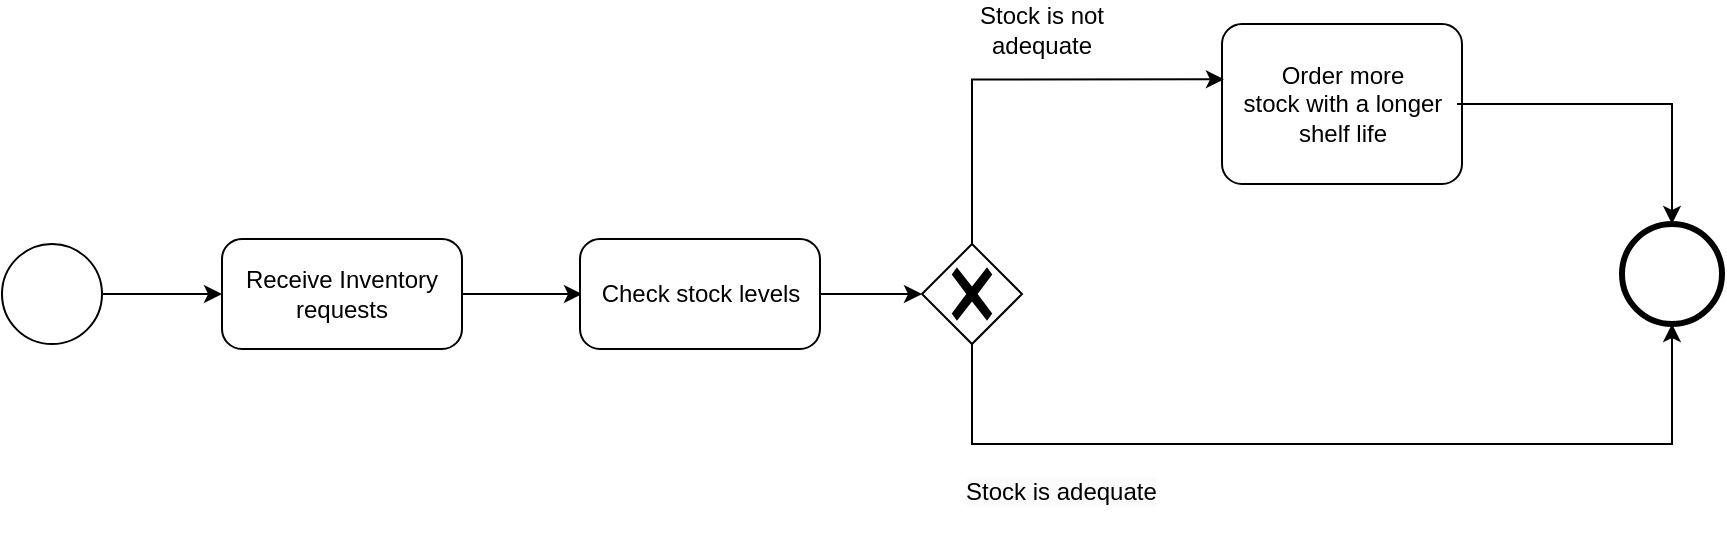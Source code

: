 <mxfile version="25.0.3">
  <diagram name="Inventory Control System" id="UfsWmib_87z0dJYuPxlu">
    <mxGraphModel dx="1221" dy="725" grid="1" gridSize="10" guides="1" tooltips="1" connect="1" arrows="1" fold="1" page="1" pageScale="1" pageWidth="827" pageHeight="1169" math="0" shadow="0">
      <root>
        <mxCell id="0" />
        <mxCell id="1" parent="0" />
        <mxCell id="ZxYCyNb9GHyZLmoiOR7f-35" value="" style="points=[[0.145,0.145,0],[0.5,0,0],[0.855,0.145,0],[1,0.5,0],[0.855,0.855,0],[0.5,1,0],[0.145,0.855,0],[0,0.5,0]];shape=mxgraph.bpmn.event;html=1;verticalLabelPosition=bottom;labelBackgroundColor=#ffffff;verticalAlign=top;align=center;perimeter=ellipsePerimeter;outlineConnect=0;aspect=fixed;outline=standard;symbol=general;" vertex="1" parent="1">
          <mxGeometry x="70" y="360" width="50" height="50" as="geometry" />
        </mxCell>
        <mxCell id="ZxYCyNb9GHyZLmoiOR7f-36" value="" style="points=[[0.145,0.145,0],[0.5,0,0],[0.855,0.145,0],[1,0.5,0],[0.855,0.855,0],[0.5,1,0],[0.145,0.855,0],[0,0.5,0]];shape=mxgraph.bpmn.event;html=1;verticalLabelPosition=bottom;labelBackgroundColor=#ffffff;verticalAlign=top;align=center;perimeter=ellipsePerimeter;outlineConnect=0;aspect=fixed;outline=standard;symbol=general;strokeWidth=3;" vertex="1" parent="1">
          <mxGeometry x="880" y="350" width="50" height="50" as="geometry" />
        </mxCell>
        <mxCell id="ZxYCyNb9GHyZLmoiOR7f-37" style="edgeStyle=orthogonalEdgeStyle;rounded=0;orthogonalLoop=1;jettySize=auto;html=1;" edge="1" parent="1" source="ZxYCyNb9GHyZLmoiOR7f-38">
          <mxGeometry relative="1" as="geometry">
            <mxPoint x="360" y="385" as="targetPoint" />
          </mxGeometry>
        </mxCell>
        <mxCell id="ZxYCyNb9GHyZLmoiOR7f-38" value="" style="points=[[0.25,0,0],[0.5,0,0],[0.75,0,0],[1,0.25,0],[1,0.5,0],[1,0.75,0],[0.75,1,0],[0.5,1,0],[0.25,1,0],[0,0.75,0],[0,0.5,0],[0,0.25,0]];shape=mxgraph.bpmn.task;whiteSpace=wrap;rectStyle=rounded;size=10;html=1;container=1;expand=0;collapsible=0;taskMarker=abstract;" vertex="1" parent="1">
          <mxGeometry x="180" y="357.5" width="120" height="55" as="geometry" />
        </mxCell>
        <mxCell id="ZxYCyNb9GHyZLmoiOR7f-39" value="Receive Inventory requests" style="text;html=1;align=center;verticalAlign=middle;whiteSpace=wrap;rounded=0;" vertex="1" parent="ZxYCyNb9GHyZLmoiOR7f-38">
          <mxGeometry x="10" y="12.5" width="100" height="30" as="geometry" />
        </mxCell>
        <mxCell id="ZxYCyNb9GHyZLmoiOR7f-40" style="edgeStyle=orthogonalEdgeStyle;rounded=0;orthogonalLoop=1;jettySize=auto;html=1;entryX=0;entryY=0.5;entryDx=0;entryDy=0;entryPerimeter=0;" edge="1" parent="1" source="ZxYCyNb9GHyZLmoiOR7f-35" target="ZxYCyNb9GHyZLmoiOR7f-38">
          <mxGeometry relative="1" as="geometry" />
        </mxCell>
        <mxCell id="ZxYCyNb9GHyZLmoiOR7f-41" style="edgeStyle=orthogonalEdgeStyle;rounded=0;orthogonalLoop=1;jettySize=auto;html=1;exitX=0.5;exitY=1;exitDx=0;exitDy=0;exitPerimeter=0;entryX=0.5;entryY=1;entryDx=0;entryDy=0;entryPerimeter=0;" edge="1" parent="1" target="ZxYCyNb9GHyZLmoiOR7f-36">
          <mxGeometry relative="1" as="geometry">
            <mxPoint x="690" y="460" as="targetPoint" />
            <mxPoint x="555" y="410" as="sourcePoint" />
            <Array as="points">
              <mxPoint x="555" y="460" />
              <mxPoint x="905" y="460" />
            </Array>
          </mxGeometry>
        </mxCell>
        <mxCell id="ZxYCyNb9GHyZLmoiOR7f-43" value="" style="points=[[0.25,0,0],[0.5,0,0],[0.75,0,0],[1,0.25,0],[1,0.5,0],[1,0.75,0],[0.75,1,0],[0.5,1,0],[0.25,1,0],[0,0.75,0],[0,0.5,0],[0,0.25,0]];shape=mxgraph.bpmn.task;whiteSpace=wrap;rectStyle=rounded;size=10;html=1;container=1;expand=0;collapsible=0;taskMarker=abstract;" vertex="1" parent="1">
          <mxGeometry x="359" y="357.5" width="120" height="55" as="geometry" />
        </mxCell>
        <mxCell id="ZxYCyNb9GHyZLmoiOR7f-44" value="Check stock levels" style="text;html=1;align=center;verticalAlign=middle;whiteSpace=wrap;rounded=0;" vertex="1" parent="ZxYCyNb9GHyZLmoiOR7f-43">
          <mxGeometry x="7.5" y="12.5" width="105" height="30" as="geometry" />
        </mxCell>
        <mxCell id="ZxYCyNb9GHyZLmoiOR7f-45" style="edgeStyle=orthogonalEdgeStyle;rounded=0;orthogonalLoop=1;jettySize=auto;html=1;entryX=0;entryY=0.5;entryDx=0;entryDy=0;entryPerimeter=0;" edge="1" parent="1" source="ZxYCyNb9GHyZLmoiOR7f-43">
          <mxGeometry relative="1" as="geometry">
            <mxPoint x="530" y="385" as="targetPoint" />
          </mxGeometry>
        </mxCell>
        <mxCell id="ZxYCyNb9GHyZLmoiOR7f-46" value="" style="points=[[0.25,0,0],[0.5,0,0],[0.75,0,0],[1,0.25,0],[1,0.5,0],[1,0.75,0],[0.75,1,0],[0.5,1,0],[0.25,1,0],[0,0.75,0],[0,0.5,0],[0,0.25,0]];shape=mxgraph.bpmn.task;whiteSpace=wrap;rectStyle=rounded;size=10;html=1;container=1;expand=0;collapsible=0;taskMarker=abstract;" vertex="1" parent="1">
          <mxGeometry x="680" y="250" width="120" height="80" as="geometry" />
        </mxCell>
        <mxCell id="ZxYCyNb9GHyZLmoiOR7f-48" value="Order more stock&amp;nbsp;with a longer shelf life" style="text;html=1;align=center;verticalAlign=middle;whiteSpace=wrap;rounded=0;" vertex="1" parent="ZxYCyNb9GHyZLmoiOR7f-46">
          <mxGeometry x="2.5" y="18.18" width="115" height="43.64" as="geometry" />
        </mxCell>
        <mxCell id="ZxYCyNb9GHyZLmoiOR7f-57" style="edgeStyle=orthogonalEdgeStyle;rounded=0;orthogonalLoop=1;jettySize=auto;html=1;entryX=0.008;entryY=0.346;entryDx=0;entryDy=0;entryPerimeter=0;exitX=0.5;exitY=0;exitDx=0;exitDy=0;exitPerimeter=0;" edge="1" parent="1" source="ZxYCyNb9GHyZLmoiOR7f-56" target="ZxYCyNb9GHyZLmoiOR7f-46">
          <mxGeometry relative="1" as="geometry">
            <mxPoint x="555" y="280" as="targetPoint" />
          </mxGeometry>
        </mxCell>
        <mxCell id="ZxYCyNb9GHyZLmoiOR7f-56" value="" style="points=[[0.25,0.25,0],[0.5,0,0],[0.75,0.25,0],[1,0.5,0],[0.75,0.75,0],[0.5,1,0],[0.25,0.75,0],[0,0.5,0]];shape=mxgraph.bpmn.gateway2;html=1;verticalLabelPosition=bottom;labelBackgroundColor=#ffffff;verticalAlign=top;align=center;perimeter=rhombusPerimeter;outlineConnect=0;outline=none;symbol=none;gwType=exclusive;" vertex="1" parent="1">
          <mxGeometry x="530" y="360" width="50" height="50" as="geometry" />
        </mxCell>
        <mxCell id="ZxYCyNb9GHyZLmoiOR7f-58" value="Stock is not adequate" style="text;html=1;align=center;verticalAlign=middle;whiteSpace=wrap;rounded=0;" vertex="1" parent="1">
          <mxGeometry x="550" y="238" width="80" height="30" as="geometry" />
        </mxCell>
        <mxCell id="ZxYCyNb9GHyZLmoiOR7f-59" value="&lt;span style=&quot;color: rgb(0, 0, 0); font-family: Helvetica; font-size: 12px; font-style: normal; font-variant-ligatures: normal; font-variant-caps: normal; font-weight: 400; letter-spacing: normal; orphans: 2; text-align: center; text-indent: 0px; text-transform: none; widows: 2; word-spacing: 0px; -webkit-text-stroke-width: 0px; white-space: normal; background-color: rgb(251, 251, 251); text-decoration-thickness: initial; text-decoration-style: initial; text-decoration-color: initial; display: inline !important; float: none;&quot;&gt;Stock is adequate&lt;/span&gt;" style="text;whiteSpace=wrap;html=1;" vertex="1" parent="1">
          <mxGeometry x="550" y="470" width="150" height="40" as="geometry" />
        </mxCell>
        <mxCell id="ZxYCyNb9GHyZLmoiOR7f-60" style="edgeStyle=orthogonalEdgeStyle;rounded=0;orthogonalLoop=1;jettySize=auto;html=1;entryX=0.5;entryY=0;entryDx=0;entryDy=0;entryPerimeter=0;" edge="1" parent="1" source="ZxYCyNb9GHyZLmoiOR7f-48" target="ZxYCyNb9GHyZLmoiOR7f-36">
          <mxGeometry relative="1" as="geometry" />
        </mxCell>
      </root>
    </mxGraphModel>
  </diagram>
</mxfile>
